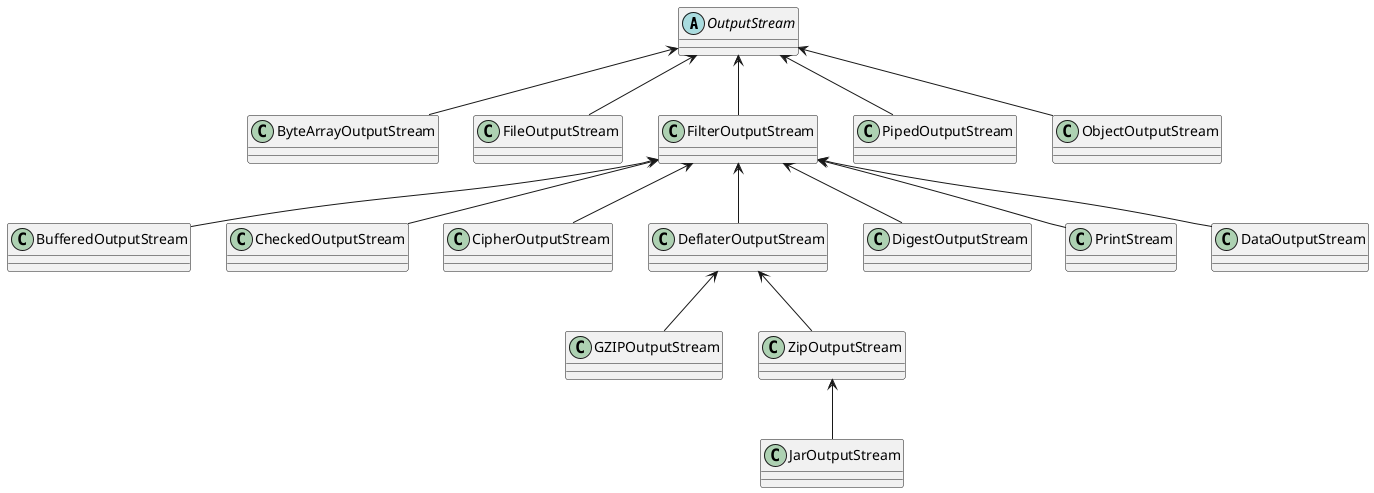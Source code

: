 @startuml

abstract class OutputStream
class ByteArrayOutputStream
class FileOutputStream
class FilterOutputStream
class PipedOutputStream
class ObjectOutputStream
class BufferedOutputStream
class CheckedOutputStream
class CipherOutputStream
class DeflaterOutputStream
class DigestOutputStream
class PrintStream
class DataOutputStream
class GZIPOutputStream
class ZipOutputStream
class JarOutputStream

OutputStream <-- ByteArrayOutputStream
OutputStream <-- FileOutputStream
OutputStream <-- FilterOutputStream
OutputStream <-- PipedOutputStream
OutputStream <-- ObjectOutputStream

FilterOutputStream <-- BufferedOutputStream
FilterOutputStream <-- CheckedOutputStream
FilterOutputStream <-- CipherOutputStream
FilterOutputStream <-- DeflaterOutputStream
FilterOutputStream <-- DigestOutputStream
FilterOutputStream <-- PrintStream
FilterOutputStream <-- DataOutputStream

DeflaterOutputStream <-- GZIPOutputStream
DeflaterOutputStream <-- ZipOutputStream

ZipOutputStream <-- JarOutputStream

@enduml